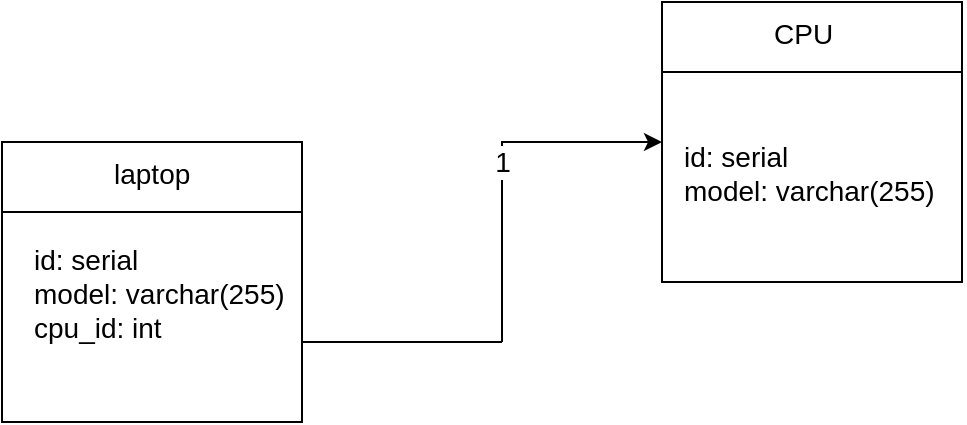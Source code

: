 <mxfile version="15.7.0" type="device"><diagram id="K2P1eYmCxDhC8JV3gNLz" name="Page-1"><mxGraphModel dx="1038" dy="492" grid="1" gridSize="10" guides="1" tooltips="1" connect="1" arrows="1" fold="1" page="1" pageScale="1" pageWidth="827" pageHeight="1169" math="0" shadow="0"><root><mxCell id="0"/><mxCell id="1" parent="0"/><mxCell id="cRoKuL9NsINCjZQGw0Px-1" value="" style="rounded=0;whiteSpace=wrap;html=1;" parent="1" vertex="1"><mxGeometry x="170" y="160" width="150" height="140" as="geometry"/></mxCell><mxCell id="cRoKuL9NsINCjZQGw0Px-2" value="" style="endArrow=none;html=1;rounded=0;exitX=0;exitY=0.25;exitDx=0;exitDy=0;entryX=1;entryY=0.25;entryDx=0;entryDy=0;" parent="1" source="cRoKuL9NsINCjZQGw0Px-1" target="cRoKuL9NsINCjZQGw0Px-1" edge="1"><mxGeometry width="50" height="50" relative="1" as="geometry"><mxPoint x="390" y="310" as="sourcePoint"/><mxPoint x="440" y="260" as="targetPoint"/></mxGeometry></mxCell><mxCell id="cRoKuL9NsINCjZQGw0Px-3" value="" style="rounded=0;whiteSpace=wrap;html=1;" parent="1" vertex="1"><mxGeometry x="500" y="90" width="150" height="140" as="geometry"/></mxCell><mxCell id="cRoKuL9NsINCjZQGw0Px-4" value="" style="endArrow=none;html=1;rounded=0;exitX=0;exitY=0.25;exitDx=0;exitDy=0;entryX=1;entryY=0.25;entryDx=0;entryDy=0;" parent="1" source="cRoKuL9NsINCjZQGw0Px-3" target="cRoKuL9NsINCjZQGw0Px-3" edge="1"><mxGeometry width="50" height="50" relative="1" as="geometry"><mxPoint x="720" y="240" as="sourcePoint"/><mxPoint x="770" y="190" as="targetPoint"/></mxGeometry></mxCell><mxCell id="cRoKuL9NsINCjZQGw0Px-5" value="laptop" style="text;strokeColor=none;fillColor=none;align=left;verticalAlign=middle;spacingLeft=4;spacingRight=4;overflow=hidden;points=[[0,0.5],[1,0.5]];portConstraint=eastwest;rotatable=0;fontSize=14;" parent="1" vertex="1"><mxGeometry x="220" y="160" width="80" height="30" as="geometry"/></mxCell><mxCell id="cRoKuL9NsINCjZQGw0Px-6" value="CPU" style="text;strokeColor=none;fillColor=none;align=left;verticalAlign=middle;spacingLeft=4;spacingRight=4;overflow=hidden;points=[[0,0.5],[1,0.5]];portConstraint=eastwest;rotatable=0;fontSize=14;" parent="1" vertex="1"><mxGeometry x="550" y="90" width="80" height="30" as="geometry"/></mxCell><mxCell id="cRoKuL9NsINCjZQGw0Px-7" value="id: serial&#10;model: varchar(255)&#10;cpu_id: int" style="text;strokeColor=none;fillColor=none;align=left;verticalAlign=middle;spacingLeft=4;spacingRight=4;overflow=hidden;points=[[0,0.5],[1,0.5]];portConstraint=eastwest;rotatable=0;fontSize=14;" parent="1" vertex="1"><mxGeometry x="180" y="200" width="140" height="70" as="geometry"/></mxCell><mxCell id="cRoKuL9NsINCjZQGw0Px-8" value="id: serial&#10;model: varchar(255)" style="text;strokeColor=none;fillColor=none;align=left;verticalAlign=middle;spacingLeft=4;spacingRight=4;overflow=hidden;points=[[0,0.5],[1,0.5]];portConstraint=eastwest;rotatable=0;fontSize=14;" parent="1" vertex="1"><mxGeometry x="505" y="140" width="140" height="70" as="geometry"/></mxCell><mxCell id="cRoKuL9NsINCjZQGw0Px-28" value="1" style="endArrow=classic;html=1;rounded=0;fontSize=14;entryX=0;entryY=0.5;entryDx=0;entryDy=0;" parent="1" target="cRoKuL9NsINCjZQGw0Px-3" edge="1"><mxGeometry relative="1" as="geometry"><mxPoint x="420" y="260" as="sourcePoint"/><mxPoint x="500" y="260" as="targetPoint"/><Array as="points"><mxPoint x="420" y="160"/></Array></mxGeometry></mxCell><mxCell id="cRoKuL9NsINCjZQGw0Px-29" value="1" style="edgeLabel;resizable=0;html=1;align=center;verticalAlign=middle;fontSize=14;" parent="cRoKuL9NsINCjZQGw0Px-28" connectable="0" vertex="1"><mxGeometry relative="1" as="geometry"/></mxCell><mxCell id="73VNekcnv9Ze_2OfL18C-1" value="" style="endArrow=none;html=1;rounded=0;fontSize=14;" edge="1" parent="1"><mxGeometry width="50" height="50" relative="1" as="geometry"><mxPoint x="320" y="260" as="sourcePoint"/><mxPoint x="420" y="260" as="targetPoint"/></mxGeometry></mxCell></root></mxGraphModel></diagram></mxfile>